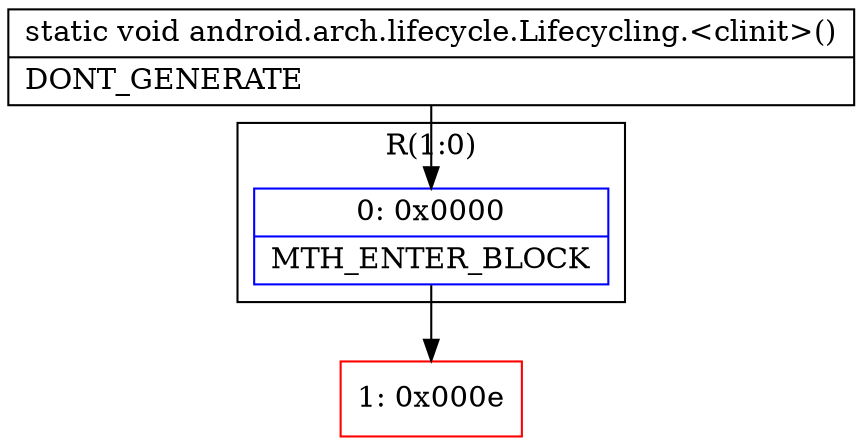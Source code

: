 digraph "CFG forandroid.arch.lifecycle.Lifecycling.\<clinit\>()V" {
subgraph cluster_Region_390497992 {
label = "R(1:0)";
node [shape=record,color=blue];
Node_0 [shape=record,label="{0\:\ 0x0000|MTH_ENTER_BLOCK\l}"];
}
Node_1 [shape=record,color=red,label="{1\:\ 0x000e}"];
MethodNode[shape=record,label="{static void android.arch.lifecycle.Lifecycling.\<clinit\>()  | DONT_GENERATE\l}"];
MethodNode -> Node_0;
Node_0 -> Node_1;
}

